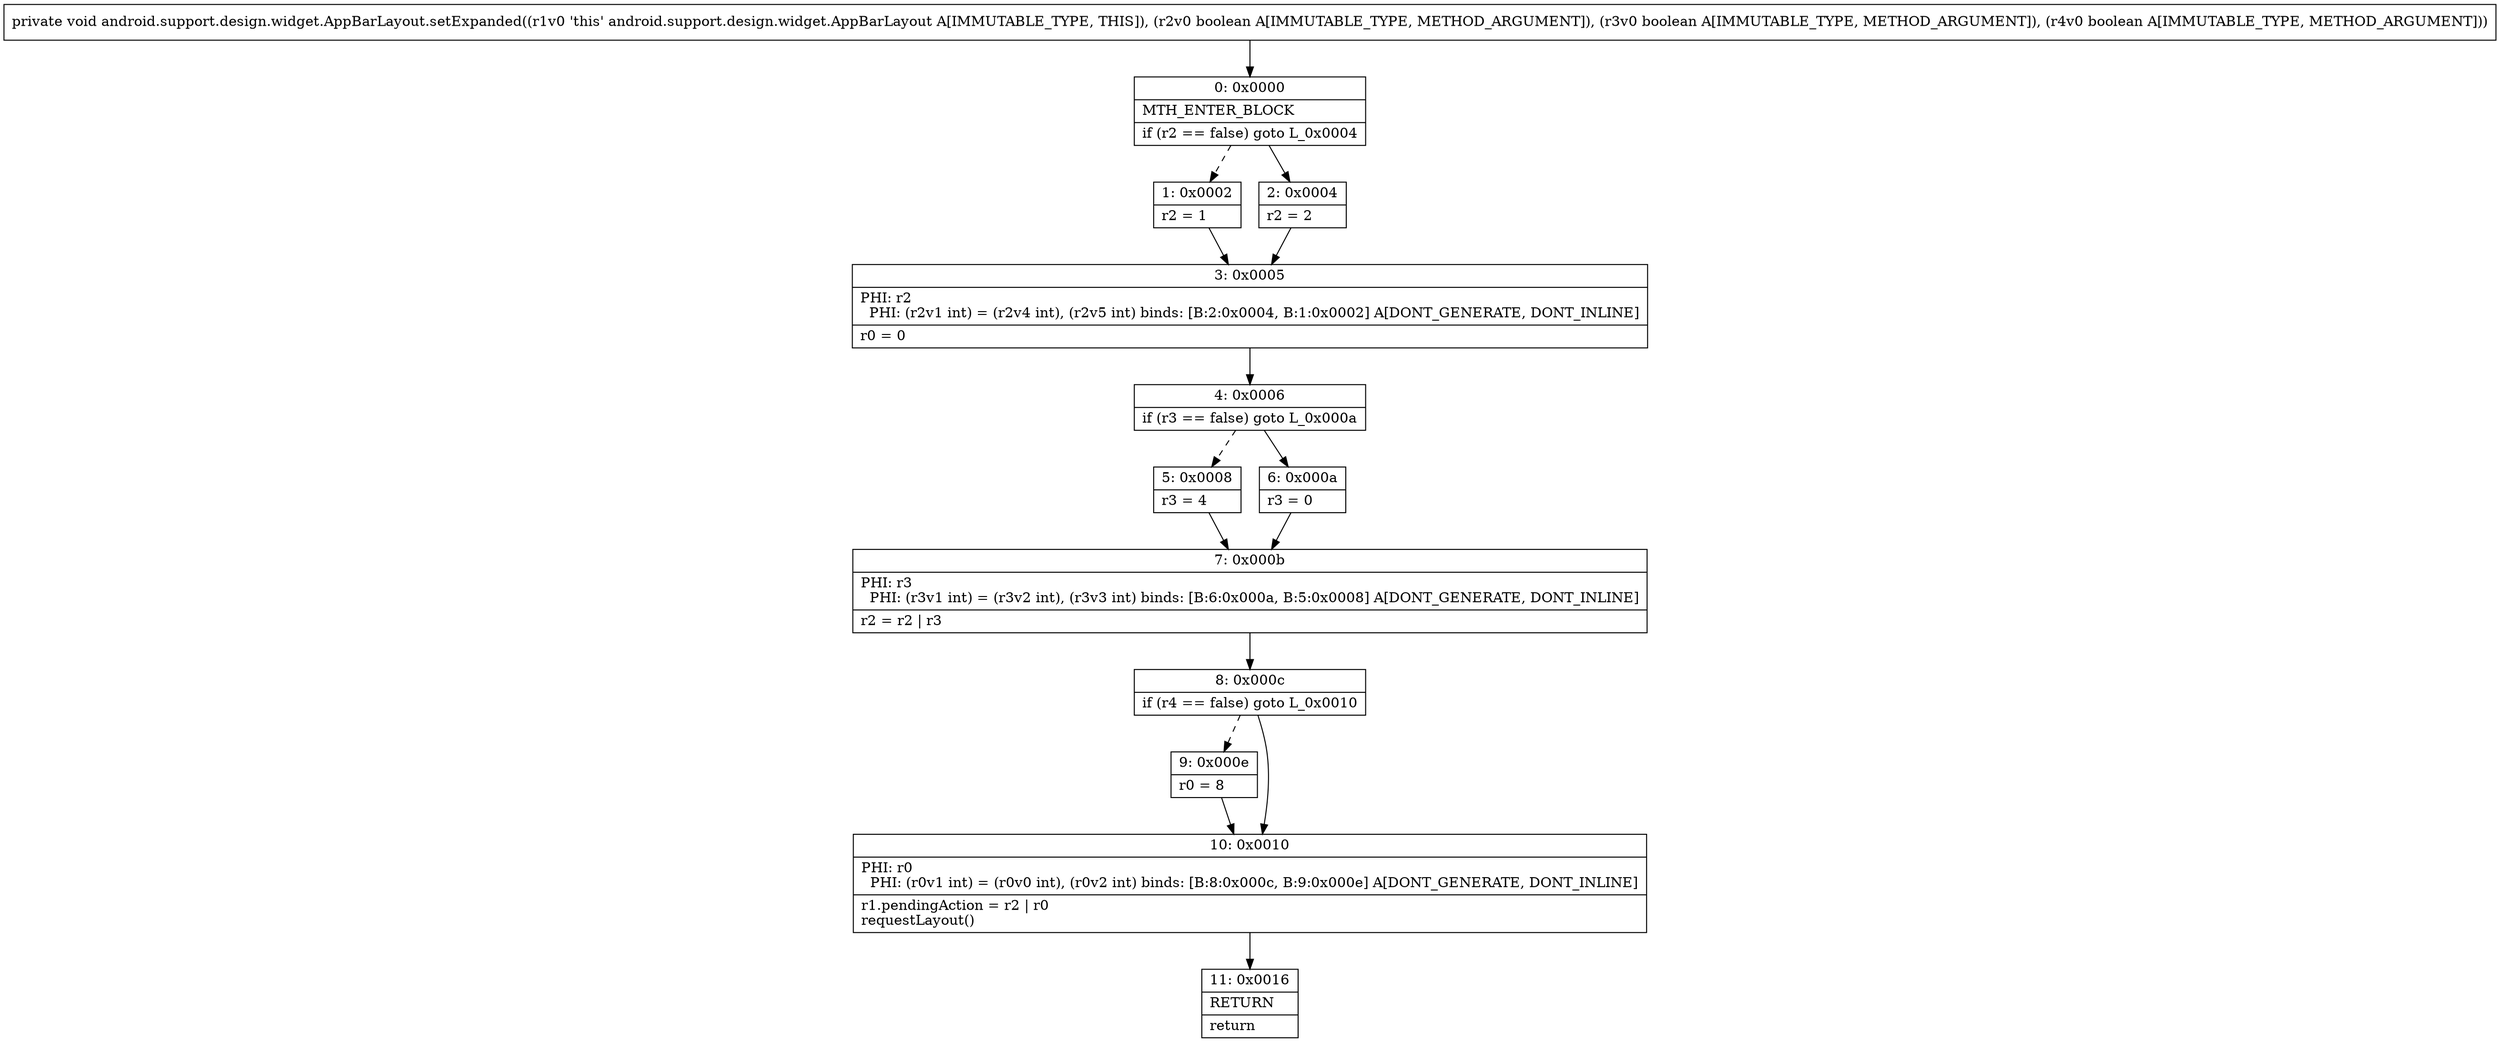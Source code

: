 digraph "CFG forandroid.support.design.widget.AppBarLayout.setExpanded(ZZZ)V" {
Node_0 [shape=record,label="{0\:\ 0x0000|MTH_ENTER_BLOCK\l|if (r2 == false) goto L_0x0004\l}"];
Node_1 [shape=record,label="{1\:\ 0x0002|r2 = 1\l}"];
Node_2 [shape=record,label="{2\:\ 0x0004|r2 = 2\l}"];
Node_3 [shape=record,label="{3\:\ 0x0005|PHI: r2 \l  PHI: (r2v1 int) = (r2v4 int), (r2v5 int) binds: [B:2:0x0004, B:1:0x0002] A[DONT_GENERATE, DONT_INLINE]\l|r0 = 0\l}"];
Node_4 [shape=record,label="{4\:\ 0x0006|if (r3 == false) goto L_0x000a\l}"];
Node_5 [shape=record,label="{5\:\ 0x0008|r3 = 4\l}"];
Node_6 [shape=record,label="{6\:\ 0x000a|r3 = 0\l}"];
Node_7 [shape=record,label="{7\:\ 0x000b|PHI: r3 \l  PHI: (r3v1 int) = (r3v2 int), (r3v3 int) binds: [B:6:0x000a, B:5:0x0008] A[DONT_GENERATE, DONT_INLINE]\l|r2 = r2 \| r3\l}"];
Node_8 [shape=record,label="{8\:\ 0x000c|if (r4 == false) goto L_0x0010\l}"];
Node_9 [shape=record,label="{9\:\ 0x000e|r0 = 8\l}"];
Node_10 [shape=record,label="{10\:\ 0x0010|PHI: r0 \l  PHI: (r0v1 int) = (r0v0 int), (r0v2 int) binds: [B:8:0x000c, B:9:0x000e] A[DONT_GENERATE, DONT_INLINE]\l|r1.pendingAction = r2 \| r0\lrequestLayout()\l}"];
Node_11 [shape=record,label="{11\:\ 0x0016|RETURN\l|return\l}"];
MethodNode[shape=record,label="{private void android.support.design.widget.AppBarLayout.setExpanded((r1v0 'this' android.support.design.widget.AppBarLayout A[IMMUTABLE_TYPE, THIS]), (r2v0 boolean A[IMMUTABLE_TYPE, METHOD_ARGUMENT]), (r3v0 boolean A[IMMUTABLE_TYPE, METHOD_ARGUMENT]), (r4v0 boolean A[IMMUTABLE_TYPE, METHOD_ARGUMENT])) }"];
MethodNode -> Node_0;
Node_0 -> Node_1[style=dashed];
Node_0 -> Node_2;
Node_1 -> Node_3;
Node_2 -> Node_3;
Node_3 -> Node_4;
Node_4 -> Node_5[style=dashed];
Node_4 -> Node_6;
Node_5 -> Node_7;
Node_6 -> Node_7;
Node_7 -> Node_8;
Node_8 -> Node_9[style=dashed];
Node_8 -> Node_10;
Node_9 -> Node_10;
Node_10 -> Node_11;
}

